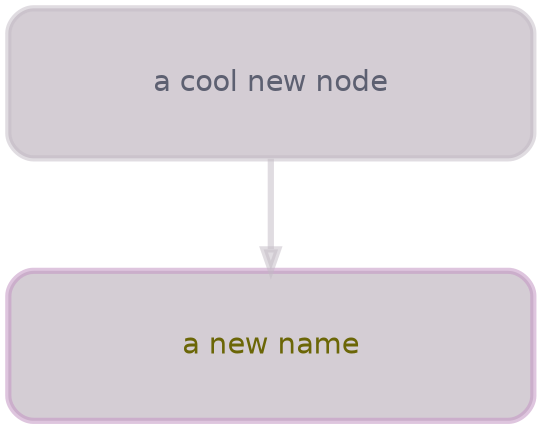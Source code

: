 digraph {

    graph [fontname = "helvetica" rankdir=TB ranksep=0.75 nodesep=0.5];
    node [fontname = "helvetica" style="filled,rounded" shape=box height=1 width=3.5 penwidth=3];
    edge [fontname = "helvetica" penwidth=3 color="#c2bac380c3a3"];

    "n0" [label="a cool new node" fillcolor="#c3b9c3b8c2ba" color="#c2bac380c3a3" fontcolor="#5d6071"]
    "n1" [label="a new name" fillcolor="#c3bac3b9c2bf" color="#c396c38c0e" fontcolor="#6b6607"]

    "n0" -> "n1";

}